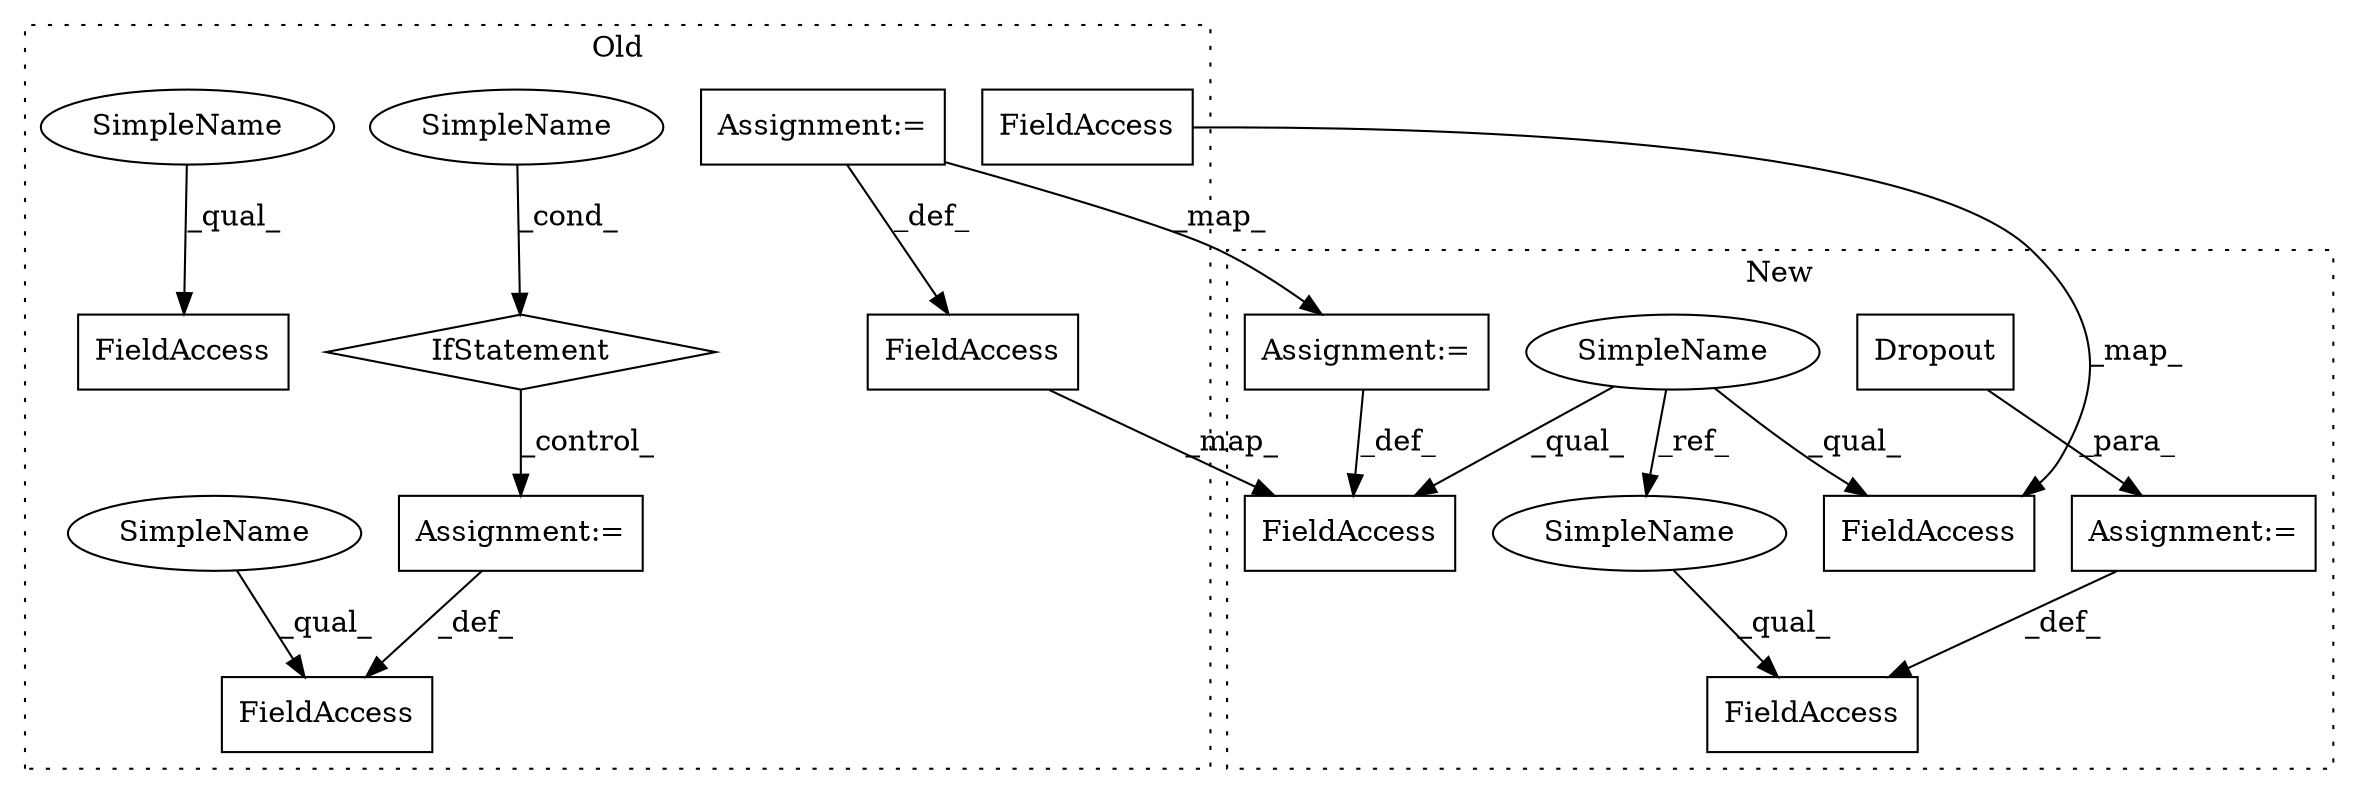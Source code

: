 digraph G {
subgraph cluster0 {
1 [label="IfStatement" a="25" s="1786,1826" l="4,2" shape="diamond"];
5 [label="Assignment:=" a="7" s="1951" l="1" shape="box"];
6 [label="SimpleName" a="42" s="" l="" shape="ellipse"];
7 [label="FieldAccess" a="22" s="1939" l="12" shape="box"];
9 [label="FieldAccess" a="22" s="1320" l="20" shape="box"];
11 [label="FieldAccess" a="22" s="2082" l="15" shape="box"];
13 [label="FieldAccess" a="22" s="1546" l="25" shape="box"];
15 [label="Assignment:=" a="7" s="1571" l="1" shape="box"];
17 [label="SimpleName" a="42" s="2082" l="4" shape="ellipse"];
18 [label="SimpleName" a="42" s="1939" l="4" shape="ellipse"];
label = "Old";
style="dotted";
}
subgraph cluster1 {
2 [label="Dropout" a="32" s="2104,2129" l="8,1" shape="box"];
3 [label="Assignment:=" a="7" s="2103" l="1" shape="box"];
4 [label="FieldAccess" a="22" s="2081" l="22" shape="box"];
8 [label="SimpleName" a="42" s="1235" l="4" shape="ellipse"];
10 [label="FieldAccess" a="22" s="2179" l="23" shape="box"];
12 [label="FieldAccess" a="22" s="1978" l="25" shape="box"];
14 [label="Assignment:=" a="7" s="2003" l="1" shape="box"];
16 [label="SimpleName" a="42" s="2081" l="4" shape="ellipse"];
label = "New";
style="dotted";
}
1 -> 5 [label="_control_"];
2 -> 3 [label="_para_"];
3 -> 4 [label="_def_"];
5 -> 7 [label="_def_"];
6 -> 1 [label="_cond_"];
8 -> 10 [label="_qual_"];
8 -> 12 [label="_qual_"];
8 -> 16 [label="_ref_"];
9 -> 10 [label="_map_"];
13 -> 12 [label="_map_"];
14 -> 12 [label="_def_"];
15 -> 14 [label="_map_"];
15 -> 13 [label="_def_"];
16 -> 4 [label="_qual_"];
17 -> 11 [label="_qual_"];
18 -> 7 [label="_qual_"];
}